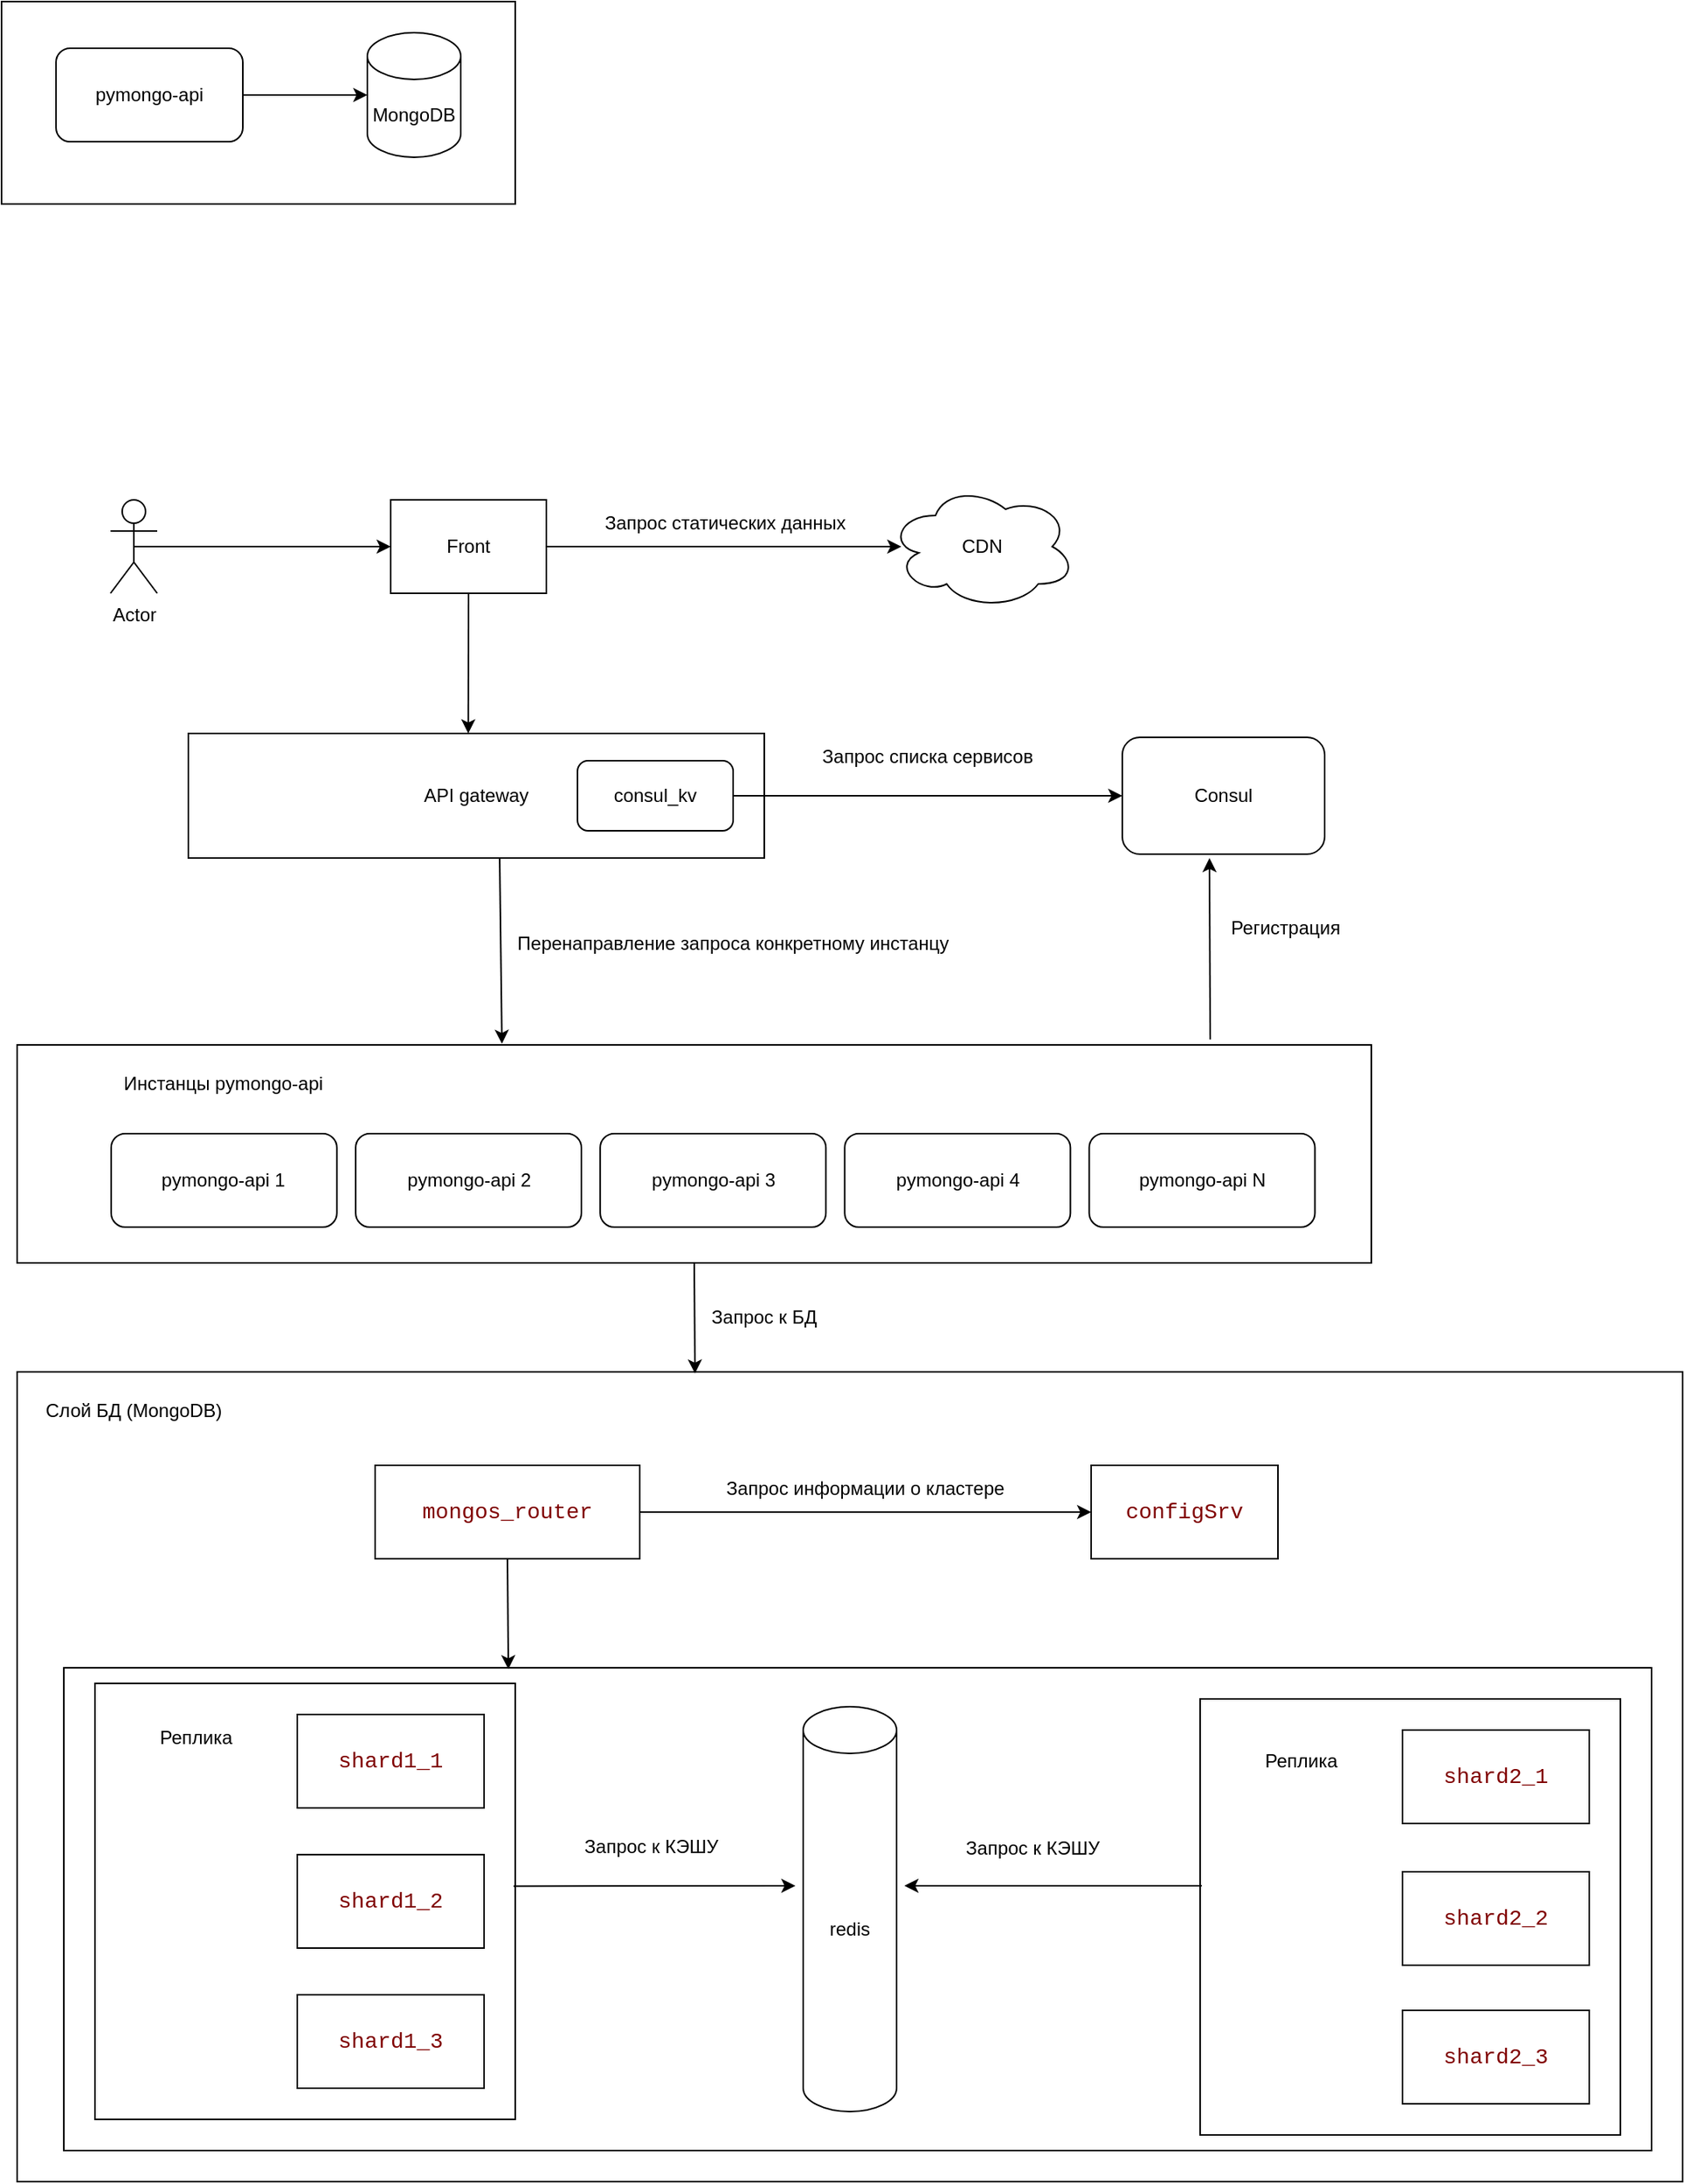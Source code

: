 <mxfile>
    <diagram name="Page-1" id="-H_mtQnk-PTXWXPvYvuk">
        <mxGraphModel dx="2298" dy="974" grid="1" gridSize="10" guides="1" tooltips="1" connect="1" arrows="1" fold="1" page="1" pageScale="1" pageWidth="1169" pageHeight="827" math="0" shadow="0">
            <root>
                <mxCell id="0"/>
                <mxCell id="1" parent="0"/>
                <mxCell id="5" value="" style="" parent="1" vertex="1">
                    <mxGeometry x="40" y="40" width="330" height="130" as="geometry">
                        <mxRectangle x="-200" y="40" width="50" height="40" as="alternateBounds"/>
                    </mxGeometry>
                </mxCell>
                <mxCell id="zA23MoTUsTF4_91t8viU-2" value="MongoDB" style="shape=cylinder3;whiteSpace=wrap;html=1;boundedLbl=1;backgroundOutline=1;size=15;" parent="5" vertex="1">
                    <mxGeometry x="235" y="20" width="60" height="80" as="geometry"/>
                </mxCell>
                <mxCell id="zA23MoTUsTF4_91t8viU-3" value="pymongo-api" style="rounded=1;whiteSpace=wrap;html=1;" parent="5" vertex="1">
                    <mxGeometry x="35" y="30" width="120" height="60" as="geometry"/>
                </mxCell>
                <mxCell id="zA23MoTUsTF4_91t8viU-4" style="edgeStyle=orthogonalEdgeStyle;rounded=0;orthogonalLoop=1;jettySize=auto;html=1;exitX=1;exitY=0.5;exitDx=0;exitDy=0;entryX=0;entryY=0.5;entryDx=0;entryDy=0;entryPerimeter=0;" parent="5" source="zA23MoTUsTF4_91t8viU-3" target="zA23MoTUsTF4_91t8viU-2" edge="1">
                    <mxGeometry relative="1" as="geometry"/>
                </mxCell>
                <mxCell id="132" value="" style="startSize=0;" vertex="1" parent="1">
                    <mxGeometry x="50" y="710" width="870" height="140" as="geometry"/>
                </mxCell>
                <mxCell id="128" value="pymongo-api 1" style="rounded=1;whiteSpace=wrap;html=1;" vertex="1" parent="132">
                    <mxGeometry x="60.417" y="57" width="145" height="60" as="geometry"/>
                </mxCell>
                <mxCell id="129" value="pymongo-api 2" style="rounded=1;whiteSpace=wrap;html=1;" vertex="1" parent="132">
                    <mxGeometry x="217.5" y="57" width="145" height="60" as="geometry"/>
                </mxCell>
                <mxCell id="130" value="pymongo-api 3" style="rounded=1;whiteSpace=wrap;html=1;" vertex="1" parent="132">
                    <mxGeometry x="374.583" y="57" width="145" height="60" as="geometry"/>
                </mxCell>
                <mxCell id="251" value="pymongo-api 4" style="rounded=1;whiteSpace=wrap;html=1;" vertex="1" parent="132">
                    <mxGeometry x="531.667" y="57" width="145" height="60" as="geometry"/>
                </mxCell>
                <mxCell id="252" value="pymongo-api N" style="rounded=1;whiteSpace=wrap;html=1;" vertex="1" parent="132">
                    <mxGeometry x="688.75" y="57" width="145" height="60" as="geometry"/>
                </mxCell>
                <mxCell id="256" value="Инстанцы pymongo-api" style="text;html=1;strokeColor=none;fillColor=none;align=center;verticalAlign=middle;whiteSpace=wrap;rounded=0;fontFamily=Helvetica;fontSize=12;fontColor=rgb(0, 0, 0);startSize=0;" vertex="1" parent="132">
                    <mxGeometry x="36.25" y="10" width="193.333" height="30" as="geometry"/>
                </mxCell>
                <mxCell id="133" value="Actor" style="shape=umlActor;verticalLabelPosition=bottom;verticalAlign=top;html=1;outlineConnect=0;strokeColor=rgb(0, 0, 0);fontFamily=Helvetica;fontSize=12;fontColor=rgb(0, 0, 0);startSize=0;fillColor=rgb(255, 255, 255);" vertex="1" parent="1">
                    <mxGeometry x="110" y="360" width="30" height="60" as="geometry"/>
                </mxCell>
                <mxCell id="135" value="" style="rounded=0;whiteSpace=wrap;html=1;strokeColor=rgb(0, 0, 0);fontFamily=Helvetica;fontSize=12;fontColor=rgb(0, 0, 0);startSize=0;fillColor=rgb(255, 255, 255);" vertex="1" parent="1">
                    <mxGeometry x="290" y="360" width="100" height="60" as="geometry"/>
                </mxCell>
                <mxCell id="136" value="Front" style="text;html=1;strokeColor=none;fillColor=none;align=center;verticalAlign=middle;whiteSpace=wrap;rounded=0;fontFamily=Helvetica;fontSize=12;fontColor=rgb(0, 0, 0);startSize=0;" vertex="1" parent="1">
                    <mxGeometry x="295" y="375" width="90" height="30" as="geometry"/>
                </mxCell>
                <mxCell id="137" value="" style="endArrow=classic;html=1;fontFamily=Helvetica;fontSize=12;fontColor=rgb(0, 0, 0);startSize=0;exitX=0.5;exitY=0.5;exitDx=0;exitDy=0;exitPerimeter=0;" edge="1" parent="1" source="133" target="135">
                    <mxGeometry width="50" height="50" relative="1" as="geometry">
                        <mxPoint x="590" y="670" as="sourcePoint"/>
                        <mxPoint x="640" y="620" as="targetPoint"/>
                    </mxGeometry>
                </mxCell>
                <mxCell id="139" value="CDN" style="ellipse;shape=cloud;whiteSpace=wrap;html=1;strokeColor=rgb(0, 0, 0);fontFamily=Helvetica;fontSize=12;fontColor=rgb(0, 0, 0);startSize=0;fillColor=rgb(255, 255, 255);" vertex="1" parent="1">
                    <mxGeometry x="610" y="350" width="120" height="80" as="geometry"/>
                </mxCell>
                <mxCell id="144" value="" style="endArrow=classic;html=1;rounded=1;labelBackgroundColor=default;strokeColor=default;fontFamily=Helvetica;fontSize=12;fontColor=rgb(0, 0, 0);startSize=0;shape=connector;entryX=0.067;entryY=0.5;entryDx=0;entryDy=0;entryPerimeter=0;exitX=1;exitY=0.5;exitDx=0;exitDy=0;" edge="1" parent="1" source="135" target="139">
                    <mxGeometry width="50" height="50" relative="1" as="geometry">
                        <mxPoint x="410" y="390" as="sourcePoint"/>
                        <mxPoint x="540" y="390" as="targetPoint"/>
                    </mxGeometry>
                </mxCell>
                <mxCell id="145" value="Запрос статических данных" style="text;html=1;strokeColor=none;fillColor=none;align=center;verticalAlign=middle;whiteSpace=wrap;rounded=0;fontFamily=Helvetica;fontSize=12;fontColor=rgb(0, 0, 0);startSize=0;" vertex="1" parent="1">
                    <mxGeometry x="420" y="360" width="170" height="30" as="geometry"/>
                </mxCell>
                <mxCell id="146" value="API gateway" style="rounded=0;whiteSpace=wrap;html=1;strokeColor=rgb(0, 0, 0);fontFamily=Helvetica;fontSize=12;fontColor=rgb(0, 0, 0);startSize=0;fillColor=rgb(255, 255, 255);" vertex="1" parent="1">
                    <mxGeometry x="160" y="510" width="370" height="80" as="geometry"/>
                </mxCell>
                <mxCell id="147" value="" style="endArrow=classic;html=1;rounded=1;labelBackgroundColor=default;strokeColor=default;fontFamily=Helvetica;fontSize=12;fontColor=rgb(0, 0, 0);startSize=0;shape=connector;exitX=0.5;exitY=1;exitDx=0;exitDy=0;entryX=0.486;entryY=0;entryDx=0;entryDy=0;entryPerimeter=0;" edge="1" parent="1" source="135" target="146">
                    <mxGeometry width="50" height="50" relative="1" as="geometry">
                        <mxPoint x="350" y="650" as="sourcePoint"/>
                        <mxPoint x="370" y="760" as="targetPoint"/>
                    </mxGeometry>
                </mxCell>
                <mxCell id="149" value="consul_kv" style="rounded=1;whiteSpace=wrap;html=1;" vertex="1" parent="1">
                    <mxGeometry x="410" y="527.5" width="100" height="45" as="geometry"/>
                </mxCell>
                <mxCell id="248" value="Consul" style="rounded=1;whiteSpace=wrap;html=1;" vertex="1" parent="1">
                    <mxGeometry x="760" y="512.5" width="130" height="75" as="geometry"/>
                </mxCell>
                <mxCell id="249" value="" style="endArrow=classic;html=1;rounded=1;labelBackgroundColor=default;strokeColor=default;fontFamily=Helvetica;fontSize=12;fontColor=rgb(0, 0, 0);startSize=0;shape=connector;exitX=1;exitY=0.5;exitDx=0;exitDy=0;entryX=0;entryY=0.5;entryDx=0;entryDy=0;" edge="1" parent="1" source="149" target="248">
                    <mxGeometry width="50" height="50" relative="1" as="geometry">
                        <mxPoint x="620" y="520" as="sourcePoint"/>
                        <mxPoint x="670" y="470" as="targetPoint"/>
                    </mxGeometry>
                </mxCell>
                <mxCell id="250" value="Запрос списка сервисов" style="text;html=1;strokeColor=none;fillColor=none;align=center;verticalAlign=middle;whiteSpace=wrap;rounded=0;fontFamily=Helvetica;fontSize=12;fontColor=rgb(0, 0, 0);startSize=0;" vertex="1" parent="1">
                    <mxGeometry x="550" y="510" width="170" height="30" as="geometry"/>
                </mxCell>
                <mxCell id="254" value="" style="endArrow=classic;html=1;rounded=1;labelBackgroundColor=default;strokeColor=default;fontFamily=Helvetica;fontSize=12;fontColor=rgb(0, 0, 0);startSize=0;shape=connector;entryX=0.358;entryY=-0.005;entryDx=0;entryDy=0;entryPerimeter=0;" edge="1" parent="1" target="132">
                    <mxGeometry width="50" height="50" relative="1" as="geometry">
                        <mxPoint x="360" y="590" as="sourcePoint"/>
                        <mxPoint x="360" y="700" as="targetPoint"/>
                    </mxGeometry>
                </mxCell>
                <mxCell id="255" value="Перенаправление запроса конкретному инстанцу" style="text;html=1;strokeColor=none;fillColor=none;align=center;verticalAlign=middle;whiteSpace=wrap;rounded=0;fontFamily=Helvetica;fontSize=12;fontColor=rgb(0, 0, 0);startSize=0;" vertex="1" parent="1">
                    <mxGeometry x="360" y="630" width="300" height="30" as="geometry"/>
                </mxCell>
                <mxCell id="258" value="" style="startSize=0;strokeColor=rgb(0, 0, 0);fontFamily=Helvetica;fontSize=12;fontColor=rgb(0, 0, 0);fillColor=rgb(255, 255, 255);" vertex="1" parent="1">
                    <mxGeometry x="50" y="920" width="1070" height="520" as="geometry"/>
                </mxCell>
                <mxCell id="259" value="Слой БД (MongoDB)" style="text;html=1;strokeColor=none;fillColor=none;align=center;verticalAlign=middle;whiteSpace=wrap;rounded=0;fontFamily=Helvetica;fontSize=12;fontColor=rgb(0, 0, 0);startSize=0;" vertex="1" parent="1">
                    <mxGeometry x="55" y="930" width="140" height="30" as="geometry"/>
                </mxCell>
                <mxCell id="260" value="&lt;div style=&quot;background-color: rgb(255, 255, 255); font-family: Consolas, &amp;quot;Courier New&amp;quot;, monospace; font-size: 14px; line-height: 19px;&quot;&gt;&lt;span style=&quot;color: #800000;&quot;&gt;mongos_router&lt;/span&gt;&lt;/div&gt;" style="rounded=0;whiteSpace=wrap;html=1;strokeColor=rgb(0, 0, 0);fontFamily=Helvetica;fontSize=12;fontColor=rgb(0, 0, 0);startSize=0;fillColor=rgb(255, 255, 255);" vertex="1" parent="1">
                    <mxGeometry x="280" y="980" width="170" height="60" as="geometry"/>
                </mxCell>
                <mxCell id="262" value="&lt;div style=&quot;background-color: rgb(255, 255, 255); font-family: Consolas, &amp;quot;Courier New&amp;quot;, monospace; font-size: 14px; line-height: 19px;&quot;&gt;&lt;span style=&quot;color: #800000;&quot;&gt;configSrv&lt;/span&gt;&lt;/div&gt;" style="rounded=0;whiteSpace=wrap;html=1;strokeColor=rgb(0, 0, 0);fontFamily=Helvetica;fontSize=12;fontColor=rgb(0, 0, 0);startSize=0;fillColor=rgb(255, 255, 255);" vertex="1" parent="1">
                    <mxGeometry x="740" y="980" width="120" height="60" as="geometry"/>
                </mxCell>
                <mxCell id="263" value="" style="endArrow=classic;html=1;rounded=1;labelBackgroundColor=default;strokeColor=default;fontFamily=Helvetica;fontSize=12;fontColor=rgb(0, 0, 0);startSize=0;shape=connector;entryX=0;entryY=0.5;entryDx=0;entryDy=0;" edge="1" parent="1" source="260" target="262">
                    <mxGeometry width="50" height="50" relative="1" as="geometry">
                        <mxPoint x="670" y="1160" as="sourcePoint"/>
                        <mxPoint x="620" y="1210" as="targetPoint"/>
                    </mxGeometry>
                </mxCell>
                <mxCell id="264" value="Запрос информации о кластере" style="text;html=1;strokeColor=none;fillColor=none;align=center;verticalAlign=middle;whiteSpace=wrap;rounded=0;fontFamily=Helvetica;fontSize=12;fontColor=rgb(0, 0, 0);startSize=0;" vertex="1" parent="1">
                    <mxGeometry x="500" y="980" width="190" height="30" as="geometry"/>
                </mxCell>
                <mxCell id="265" value="" style="endArrow=classic;html=1;rounded=1;labelBackgroundColor=default;strokeColor=default;fontFamily=Helvetica;fontSize=12;fontColor=rgb(0, 0, 0);startSize=0;shape=connector;entryX=0.881;entryY=-0.025;entryDx=0;entryDy=0;entryPerimeter=0;exitX=0.881;exitY=-0.025;exitDx=0;exitDy=0;exitPerimeter=0;" edge="1" parent="1" source="132">
                    <mxGeometry width="50" height="50" relative="1" as="geometry">
                        <mxPoint x="670" y="620" as="sourcePoint"/>
                        <mxPoint x="816" y="590" as="targetPoint"/>
                    </mxGeometry>
                </mxCell>
                <mxCell id="266" value="Регистрация" style="text;html=1;strokeColor=none;fillColor=none;align=center;verticalAlign=middle;whiteSpace=wrap;rounded=0;fontFamily=Helvetica;fontSize=12;fontColor=rgb(0, 0, 0);startSize=0;" vertex="1" parent="1">
                    <mxGeometry x="820" y="620" width="90" height="30" as="geometry"/>
                </mxCell>
                <mxCell id="268" value="" style="endArrow=classic;html=1;rounded=1;labelBackgroundColor=default;strokeColor=default;fontFamily=Helvetica;fontSize=12;fontColor=rgb(0, 0, 0);startSize=0;shape=connector;entryX=0.407;entryY=0.002;entryDx=0;entryDy=0;entryPerimeter=0;exitX=0.5;exitY=1;exitDx=0;exitDy=0;" edge="1" parent="1" source="132" target="258">
                    <mxGeometry width="50" height="50" relative="1" as="geometry">
                        <mxPoint x="620" y="840" as="sourcePoint"/>
                        <mxPoint x="670" y="790" as="targetPoint"/>
                    </mxGeometry>
                </mxCell>
                <mxCell id="269" value="Запрос к БД" style="text;html=1;strokeColor=none;fillColor=none;align=center;verticalAlign=middle;whiteSpace=wrap;rounded=0;fontFamily=Helvetica;fontSize=12;fontColor=rgb(0, 0, 0);startSize=0;" vertex="1" parent="1">
                    <mxGeometry x="490" y="870" width="80" height="30" as="geometry"/>
                </mxCell>
                <mxCell id="270" value="&lt;div style=&quot;background-color: rgb(255, 255, 255); font-family: Consolas, &amp;quot;Courier New&amp;quot;, monospace; font-size: 14px; line-height: 19px;&quot;&gt;&lt;br&gt;&lt;/div&gt;" style="rounded=0;whiteSpace=wrap;html=1;strokeColor=rgb(0, 0, 0);fontFamily=Helvetica;fontSize=12;fontColor=rgb(0, 0, 0);startSize=0;fillColor=rgb(255, 255, 255);" vertex="1" parent="1">
                    <mxGeometry x="80" y="1110" width="1020" height="310" as="geometry"/>
                </mxCell>
                <mxCell id="272" value="redis" style="shape=cylinder3;whiteSpace=wrap;html=1;boundedLbl=1;backgroundOutline=1;size=15;strokeColor=rgb(0, 0, 0);fontFamily=Helvetica;fontSize=12;fontColor=rgb(0, 0, 0);startSize=0;fillColor=rgb(255, 255, 255);" vertex="1" parent="1">
                    <mxGeometry x="555" y="1135" width="60" height="260" as="geometry"/>
                </mxCell>
                <mxCell id="279" value="" style="endArrow=classic;html=1;rounded=1;labelBackgroundColor=default;strokeColor=default;fontFamily=Helvetica;fontSize=12;fontColor=rgb(0, 0, 0);startSize=0;shape=connector;exitX=0.5;exitY=1;exitDx=0;exitDy=0;entryX=0.28;entryY=0.003;entryDx=0;entryDy=0;entryPerimeter=0;" edge="1" parent="1" source="260" target="270">
                    <mxGeometry width="50" height="50" relative="1" as="geometry">
                        <mxPoint x="570" y="1220" as="sourcePoint"/>
                        <mxPoint x="620" y="1170" as="targetPoint"/>
                    </mxGeometry>
                </mxCell>
                <mxCell id="281" value="" style="rounded=0;whiteSpace=wrap;html=1;strokeColor=rgb(0, 0, 0);fontFamily=Helvetica;fontSize=12;fontColor=rgb(0, 0, 0);startSize=0;fillColor=rgb(255, 255, 255);" vertex="1" parent="1">
                    <mxGeometry x="100" y="1120" width="270" height="280" as="geometry"/>
                </mxCell>
                <mxCell id="282" value="&lt;div style=&quot;background-color: rgb(255, 255, 255); font-family: Consolas, &amp;quot;Courier New&amp;quot;, monospace; font-size: 14px; line-height: 19px;&quot;&gt;&lt;span style=&quot;color: #800000;&quot;&gt;shard1_1&lt;/span&gt;&lt;/div&gt;" style="rounded=0;whiteSpace=wrap;html=1;strokeColor=rgb(0, 0, 0);fontFamily=Helvetica;fontSize=12;fontColor=rgb(0, 0, 0);startSize=0;fillColor=rgb(255, 255, 255);" vertex="1" parent="1">
                    <mxGeometry x="230" y="1140" width="120" height="60" as="geometry"/>
                </mxCell>
                <mxCell id="283" value="&lt;div style=&quot;background-color: rgb(255, 255, 255); font-family: Consolas, &amp;quot;Courier New&amp;quot;, monospace; font-size: 14px; line-height: 19px;&quot;&gt;&lt;span style=&quot;color: #800000;&quot;&gt;shard1_2&lt;/span&gt;&lt;/div&gt;" style="rounded=0;whiteSpace=wrap;html=1;strokeColor=rgb(0, 0, 0);fontFamily=Helvetica;fontSize=12;fontColor=rgb(0, 0, 0);startSize=0;fillColor=rgb(255, 255, 255);" vertex="1" parent="1">
                    <mxGeometry x="230" y="1230" width="120" height="60" as="geometry"/>
                </mxCell>
                <mxCell id="285" value="&lt;div style=&quot;background-color: rgb(255, 255, 255); font-family: Consolas, &amp;quot;Courier New&amp;quot;, monospace; font-size: 14px; line-height: 19px;&quot;&gt;&lt;span style=&quot;color: #800000;&quot;&gt;shard1_3&lt;/span&gt;&lt;/div&gt;" style="rounded=0;whiteSpace=wrap;html=1;strokeColor=rgb(0, 0, 0);fontFamily=Helvetica;fontSize=12;fontColor=rgb(0, 0, 0);startSize=0;fillColor=rgb(255, 255, 255);" vertex="1" parent="1">
                    <mxGeometry x="230" y="1320" width="120" height="60" as="geometry"/>
                </mxCell>
                <mxCell id="286" value="Реплика" style="text;html=1;strokeColor=none;fillColor=none;align=center;verticalAlign=middle;whiteSpace=wrap;rounded=0;fontFamily=Helvetica;fontSize=12;fontColor=rgb(0, 0, 0);startSize=0;" vertex="1" parent="1">
                    <mxGeometry x="120" y="1140" width="90" height="30" as="geometry"/>
                </mxCell>
                <mxCell id="287" value="" style="rounded=0;whiteSpace=wrap;html=1;strokeColor=rgb(0, 0, 0);fontFamily=Helvetica;fontSize=12;fontColor=rgb(0, 0, 0);startSize=0;fillColor=rgb(255, 255, 255);" vertex="1" parent="1">
                    <mxGeometry x="810" y="1130" width="270" height="280" as="geometry"/>
                </mxCell>
                <mxCell id="288" value="&lt;div style=&quot;background-color: rgb(255, 255, 255); font-family: Consolas, &amp;quot;Courier New&amp;quot;, monospace; font-size: 14px; line-height: 19px;&quot;&gt;&lt;span style=&quot;color: #800000;&quot;&gt;shard2_1&lt;/span&gt;&lt;/div&gt;" style="rounded=0;whiteSpace=wrap;html=1;strokeColor=rgb(0, 0, 0);fontFamily=Helvetica;fontSize=12;fontColor=rgb(0, 0, 0);startSize=0;fillColor=rgb(255, 255, 255);" vertex="1" parent="1">
                    <mxGeometry x="940" y="1150" width="120" height="60" as="geometry"/>
                </mxCell>
                <mxCell id="289" value="&lt;div style=&quot;background-color: rgb(255, 255, 255); font-family: Consolas, &amp;quot;Courier New&amp;quot;, monospace; font-size: 14px; line-height: 19px;&quot;&gt;&lt;span style=&quot;color: #800000;&quot;&gt;shard2_2&lt;/span&gt;&lt;/div&gt;" style="rounded=0;whiteSpace=wrap;html=1;strokeColor=rgb(0, 0, 0);fontFamily=Helvetica;fontSize=12;fontColor=rgb(0, 0, 0);startSize=0;fillColor=rgb(255, 255, 255);" vertex="1" parent="1">
                    <mxGeometry x="940" y="1241" width="120" height="60" as="geometry"/>
                </mxCell>
                <mxCell id="290" value="&lt;div style=&quot;background-color: rgb(255, 255, 255); font-family: Consolas, &amp;quot;Courier New&amp;quot;, monospace; font-size: 14px; line-height: 19px;&quot;&gt;&lt;span style=&quot;color: #800000;&quot;&gt;shard2_3&lt;/span&gt;&lt;/div&gt;" style="rounded=0;whiteSpace=wrap;html=1;strokeColor=rgb(0, 0, 0);fontFamily=Helvetica;fontSize=12;fontColor=rgb(0, 0, 0);startSize=0;fillColor=rgb(255, 255, 255);" vertex="1" parent="1">
                    <mxGeometry x="940" y="1330" width="120" height="60" as="geometry"/>
                </mxCell>
                <mxCell id="291" value="" style="endArrow=classic;html=1;rounded=1;labelBackgroundColor=default;strokeColor=default;fontFamily=Helvetica;fontSize=12;fontColor=rgb(0, 0, 0);startSize=0;shape=connector;exitX=0.996;exitY=0.465;exitDx=0;exitDy=0;exitPerimeter=0;" edge="1" parent="1" source="281">
                    <mxGeometry width="50" height="50" relative="1" as="geometry">
                        <mxPoint x="570" y="1220" as="sourcePoint"/>
                        <mxPoint x="550" y="1250" as="targetPoint"/>
                    </mxGeometry>
                </mxCell>
                <mxCell id="293" value="" style="endArrow=classic;html=1;rounded=1;labelBackgroundColor=default;strokeColor=default;fontFamily=Helvetica;fontSize=12;fontColor=rgb(0, 0, 0);startSize=0;shape=connector;" edge="1" parent="1">
                    <mxGeometry width="50" height="50" relative="1" as="geometry">
                        <mxPoint x="811.08" y="1250" as="sourcePoint"/>
                        <mxPoint x="620" y="1250" as="targetPoint"/>
                    </mxGeometry>
                </mxCell>
                <mxCell id="294" value="Запрос к КЭШУ" style="text;html=1;strokeColor=none;fillColor=none;align=center;verticalAlign=middle;whiteSpace=wrap;rounded=0;fontFamily=Helvetica;fontSize=12;fontColor=rgb(0, 0, 0);startSize=0;" vertex="1" parent="1">
                    <mxGeometry x="385" y="1210" width="145" height="30" as="geometry"/>
                </mxCell>
                <mxCell id="295" value="Запрос к КЭШУ" style="text;html=1;strokeColor=none;fillColor=none;align=center;verticalAlign=middle;whiteSpace=wrap;rounded=0;fontFamily=Helvetica;fontSize=12;fontColor=rgb(0, 0, 0);startSize=0;" vertex="1" parent="1">
                    <mxGeometry x="630" y="1211" width="145" height="30" as="geometry"/>
                </mxCell>
                <mxCell id="296" value="Реплика" style="text;html=1;strokeColor=none;fillColor=none;align=center;verticalAlign=middle;whiteSpace=wrap;rounded=0;fontFamily=Helvetica;fontSize=12;fontColor=rgb(0, 0, 0);startSize=0;" vertex="1" parent="1">
                    <mxGeometry x="830" y="1155" width="90" height="30" as="geometry"/>
                </mxCell>
            </root>
        </mxGraphModel>
    </diagram>
</mxfile>